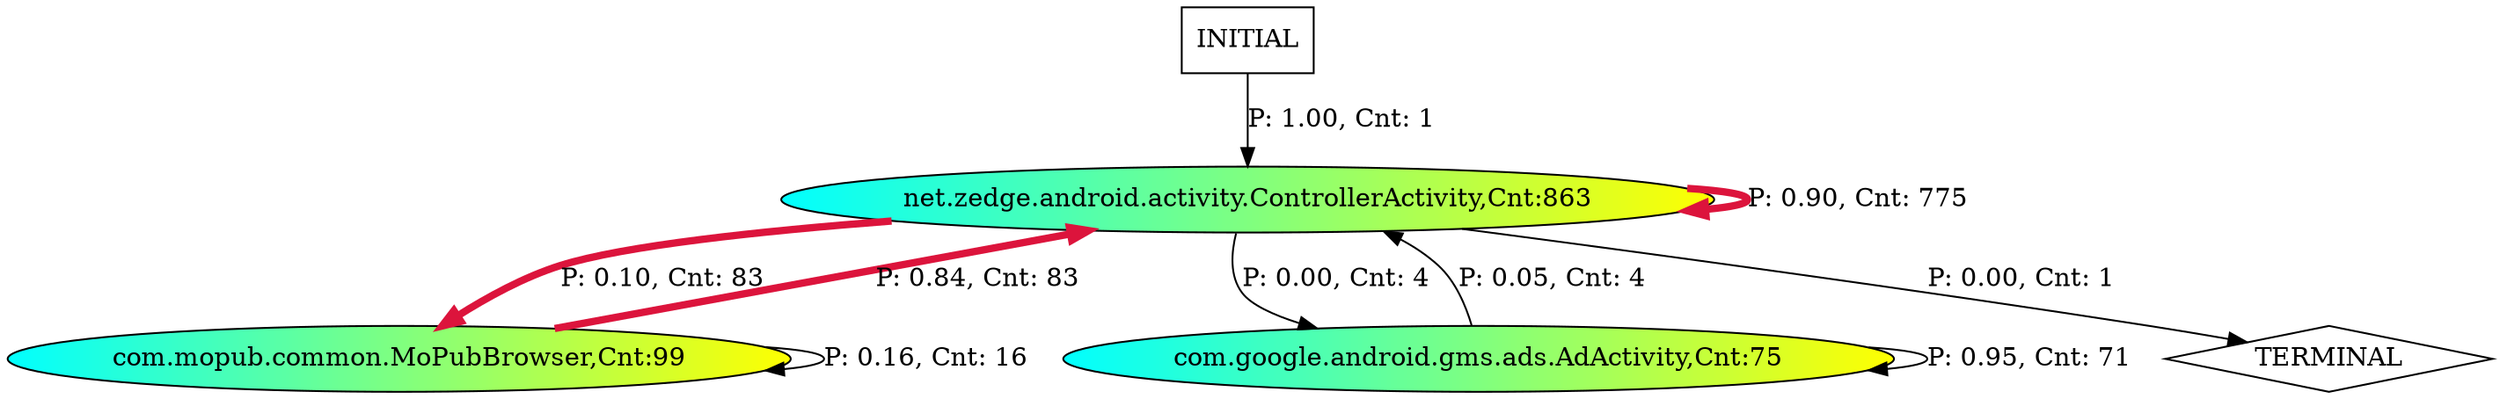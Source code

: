 digraph G {
  2 [label="net.zedge.android.activity.ControllerActivity,Cnt:863", fillcolor="cyan:yellow", style="filled"];
  1 [label="com.mopub.common.MoPubBrowser,Cnt:99", fillcolor="cyan:yellow", style="filled"];
  0 [label="com.google.android.gms.ads.AdActivity,Cnt:75", fillcolor="cyan:yellow", style="filled"];
  3 [label="TERMINAL",shape=diamond];
  4 [label="INITIAL",shape=box];
2->2 [label="P: 0.90, Cnt: 775", color="crimson", penwidth=4];
1->2 [label="P: 0.84, Cnt: 83", color="crimson", penwidth=4];
2->1 [label="P: 0.10, Cnt: 83", color="crimson", penwidth=4];
0->0 [label="P: 0.95, Cnt: 71"];
1->1 [label="P: 0.16, Cnt: 16"];
0->2 [label="P: 0.05, Cnt: 4"];
2->0 [label="P: 0.00, Cnt: 4"];
2->3 [label="P: 0.00, Cnt: 1"];
4->2 [label="P: 1.00, Cnt: 1"];
}

